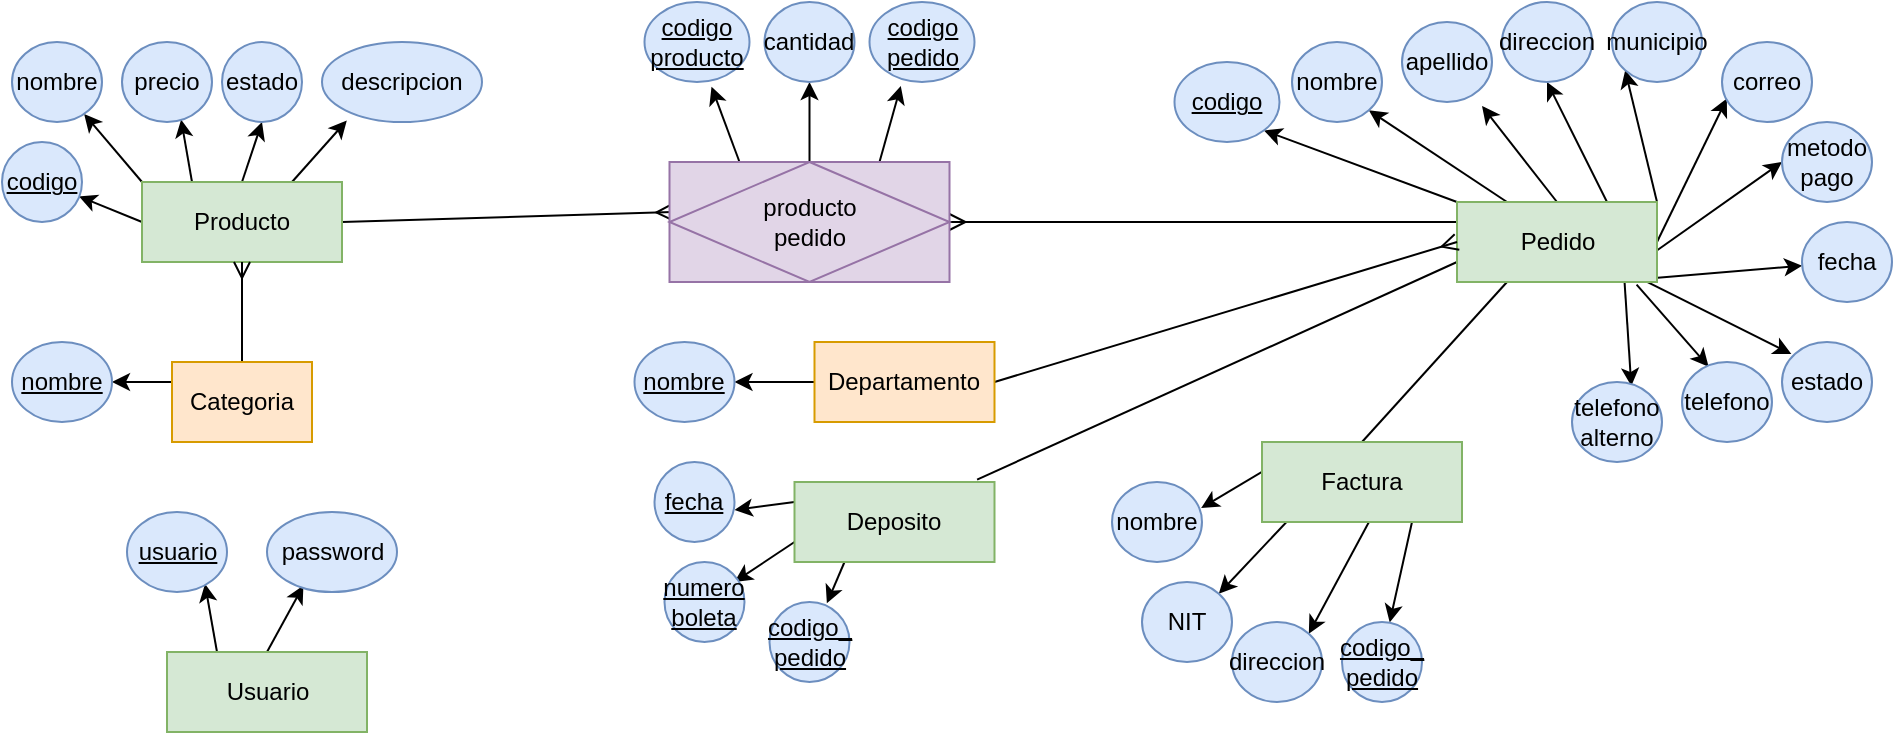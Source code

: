 <mxfile version="13.9.9" type="device"><diagram id="AM106yRIWEVmuJkvlT5K" name="Página-1"><mxGraphModel dx="1108" dy="829" grid="1" gridSize="10" guides="1" tooltips="1" connect="1" arrows="1" fold="1" page="1" pageScale="1" pageWidth="1654" pageHeight="2336" math="0" shadow="0"><root><mxCell id="0"/><mxCell id="1" parent="0"/><mxCell id="d9afDh3DfvdkVDlsARq--59" style="edgeStyle=none;rounded=0;orthogonalLoop=1;jettySize=auto;html=1;exitX=0;exitY=0.5;exitDx=0;exitDy=0;entryX=0.961;entryY=0.679;entryDx=0;entryDy=0;entryPerimeter=0;" edge="1" parent="1" source="d9afDh3DfvdkVDlsARq--2" target="d9afDh3DfvdkVDlsARq--3"><mxGeometry relative="1" as="geometry"/></mxCell><mxCell id="d9afDh3DfvdkVDlsARq--60" style="edgeStyle=none;rounded=0;orthogonalLoop=1;jettySize=auto;html=1;exitX=0;exitY=0;exitDx=0;exitDy=0;" edge="1" parent="1" source="d9afDh3DfvdkVDlsARq--2" target="d9afDh3DfvdkVDlsARq--4"><mxGeometry relative="1" as="geometry"/></mxCell><mxCell id="d9afDh3DfvdkVDlsARq--61" style="edgeStyle=none;rounded=0;orthogonalLoop=1;jettySize=auto;html=1;exitX=0.25;exitY=0;exitDx=0;exitDy=0;entryX=0.657;entryY=0.969;entryDx=0;entryDy=0;entryPerimeter=0;" edge="1" parent="1" source="d9afDh3DfvdkVDlsARq--2" target="d9afDh3DfvdkVDlsARq--6"><mxGeometry relative="1" as="geometry"/></mxCell><mxCell id="d9afDh3DfvdkVDlsARq--62" style="edgeStyle=none;rounded=0;orthogonalLoop=1;jettySize=auto;html=1;exitX=0.5;exitY=0;exitDx=0;exitDy=0;entryX=0.5;entryY=1;entryDx=0;entryDy=0;" edge="1" parent="1" source="d9afDh3DfvdkVDlsARq--2" target="d9afDh3DfvdkVDlsARq--12"><mxGeometry relative="1" as="geometry"/></mxCell><mxCell id="d9afDh3DfvdkVDlsARq--63" style="edgeStyle=none;rounded=0;orthogonalLoop=1;jettySize=auto;html=1;exitX=0.75;exitY=0;exitDx=0;exitDy=0;entryX=0.155;entryY=0.981;entryDx=0;entryDy=0;entryPerimeter=0;" edge="1" parent="1" source="d9afDh3DfvdkVDlsARq--2" target="d9afDh3DfvdkVDlsARq--8"><mxGeometry relative="1" as="geometry"/></mxCell><mxCell id="d9afDh3DfvdkVDlsARq--77" style="edgeStyle=none;rounded=0;orthogonalLoop=1;jettySize=auto;html=1;exitX=1;exitY=0.5;exitDx=0;exitDy=0;entryX=0.01;entryY=0.417;entryDx=0;entryDy=0;entryPerimeter=0;endArrow=ERmany;endFill=0;" edge="1" parent="1" source="d9afDh3DfvdkVDlsARq--2" target="d9afDh3DfvdkVDlsARq--76"><mxGeometry relative="1" as="geometry"/></mxCell><mxCell id="d9afDh3DfvdkVDlsARq--2" value="Producto" style="whiteSpace=wrap;html=1;align=center;fillColor=#d5e8d4;strokeColor=#82b366;" vertex="1" parent="1"><mxGeometry x="90" y="100" width="100" height="40" as="geometry"/></mxCell><mxCell id="d9afDh3DfvdkVDlsARq--3" value="codigo" style="ellipse;whiteSpace=wrap;html=1;align=center;fillColor=#dae8fc;strokeColor=#6c8ebf;fontStyle=4" vertex="1" parent="1"><mxGeometry x="20" y="80" width="40" height="40" as="geometry"/></mxCell><mxCell id="d9afDh3DfvdkVDlsARq--4" value="nombre" style="ellipse;whiteSpace=wrap;html=1;align=center;fillColor=#dae8fc;strokeColor=#6c8ebf;" vertex="1" parent="1"><mxGeometry x="25" y="30" width="45" height="40" as="geometry"/></mxCell><mxCell id="d9afDh3DfvdkVDlsARq--6" value="precio" style="ellipse;whiteSpace=wrap;html=1;align=center;fillColor=#dae8fc;strokeColor=#6c8ebf;" vertex="1" parent="1"><mxGeometry x="80" y="30" width="45" height="40" as="geometry"/></mxCell><mxCell id="d9afDh3DfvdkVDlsARq--8" value="descripcion" style="ellipse;whiteSpace=wrap;html=1;align=center;fillColor=#dae8fc;strokeColor=#6c8ebf;" vertex="1" parent="1"><mxGeometry x="180" y="30" width="80" height="40" as="geometry"/></mxCell><mxCell id="d9afDh3DfvdkVDlsARq--64" style="edgeStyle=none;rounded=0;orthogonalLoop=1;jettySize=auto;html=1;exitX=0;exitY=0.25;exitDx=0;exitDy=0;entryX=1;entryY=0.5;entryDx=0;entryDy=0;" edge="1" parent="1" source="d9afDh3DfvdkVDlsARq--11" target="d9afDh3DfvdkVDlsARq--13"><mxGeometry relative="1" as="geometry"/></mxCell><mxCell id="d9afDh3DfvdkVDlsARq--74" style="edgeStyle=none;rounded=0;orthogonalLoop=1;jettySize=auto;html=1;exitX=0.5;exitY=0;exitDx=0;exitDy=0;endArrow=ERmany;endFill=0;" edge="1" parent="1" source="d9afDh3DfvdkVDlsARq--11" target="d9afDh3DfvdkVDlsARq--2"><mxGeometry relative="1" as="geometry"/></mxCell><mxCell id="d9afDh3DfvdkVDlsARq--11" value="Categoria" style="whiteSpace=wrap;html=1;align=center;fillColor=#ffe6cc;strokeColor=#d79b00;" vertex="1" parent="1"><mxGeometry x="105" y="190" width="70" height="40" as="geometry"/></mxCell><mxCell id="d9afDh3DfvdkVDlsARq--12" value="estado" style="ellipse;whiteSpace=wrap;html=1;align=center;fillColor=#dae8fc;strokeColor=#6c8ebf;" vertex="1" parent="1"><mxGeometry x="130" y="30" width="40" height="40" as="geometry"/></mxCell><mxCell id="d9afDh3DfvdkVDlsARq--13" value="nombre" style="ellipse;whiteSpace=wrap;html=1;align=center;fillColor=#dae8fc;strokeColor=#6c8ebf;fontStyle=4" vertex="1" parent="1"><mxGeometry x="25" y="180" width="50" height="40" as="geometry"/></mxCell><mxCell id="d9afDh3DfvdkVDlsARq--48" style="rounded=0;orthogonalLoop=1;jettySize=auto;html=1;exitX=0;exitY=0;exitDx=0;exitDy=0;entryX=1;entryY=1;entryDx=0;entryDy=0;" edge="1" parent="1" source="d9afDh3DfvdkVDlsARq--15" target="d9afDh3DfvdkVDlsARq--16"><mxGeometry relative="1" as="geometry"/></mxCell><mxCell id="d9afDh3DfvdkVDlsARq--49" style="edgeStyle=none;rounded=0;orthogonalLoop=1;jettySize=auto;html=1;exitX=0.25;exitY=0;exitDx=0;exitDy=0;entryX=1;entryY=1;entryDx=0;entryDy=0;" edge="1" parent="1" source="d9afDh3DfvdkVDlsARq--15" target="d9afDh3DfvdkVDlsARq--19"><mxGeometry relative="1" as="geometry"/></mxCell><mxCell id="d9afDh3DfvdkVDlsARq--50" style="edgeStyle=none;rounded=0;orthogonalLoop=1;jettySize=auto;html=1;exitX=0.5;exitY=0;exitDx=0;exitDy=0;entryX=0.889;entryY=1.05;entryDx=0;entryDy=0;entryPerimeter=0;" edge="1" parent="1" source="d9afDh3DfvdkVDlsARq--15" target="d9afDh3DfvdkVDlsARq--20"><mxGeometry relative="1" as="geometry"/></mxCell><mxCell id="d9afDh3DfvdkVDlsARq--51" style="edgeStyle=none;rounded=0;orthogonalLoop=1;jettySize=auto;html=1;exitX=0.75;exitY=0;exitDx=0;exitDy=0;entryX=0.5;entryY=1;entryDx=0;entryDy=0;" edge="1" parent="1" source="d9afDh3DfvdkVDlsARq--15" target="d9afDh3DfvdkVDlsARq--22"><mxGeometry relative="1" as="geometry"/></mxCell><mxCell id="d9afDh3DfvdkVDlsARq--52" style="edgeStyle=none;rounded=0;orthogonalLoop=1;jettySize=auto;html=1;exitX=1;exitY=0;exitDx=0;exitDy=0;entryX=0;entryY=1;entryDx=0;entryDy=0;" edge="1" parent="1" source="d9afDh3DfvdkVDlsARq--15" target="d9afDh3DfvdkVDlsARq--25"><mxGeometry relative="1" as="geometry"/></mxCell><mxCell id="d9afDh3DfvdkVDlsARq--53" style="edgeStyle=none;rounded=0;orthogonalLoop=1;jettySize=auto;html=1;exitX=1;exitY=0.5;exitDx=0;exitDy=0;entryX=0.054;entryY=0.707;entryDx=0;entryDy=0;entryPerimeter=0;" edge="1" parent="1" source="d9afDh3DfvdkVDlsARq--15" target="d9afDh3DfvdkVDlsARq--23"><mxGeometry relative="1" as="geometry"/></mxCell><mxCell id="d9afDh3DfvdkVDlsARq--54" style="edgeStyle=none;rounded=0;orthogonalLoop=1;jettySize=auto;html=1;exitX=0.994;exitY=0.616;exitDx=0;exitDy=0;entryX=0;entryY=0.5;entryDx=0;entryDy=0;exitPerimeter=0;" edge="1" parent="1" source="d9afDh3DfvdkVDlsARq--15" target="d9afDh3DfvdkVDlsARq--36"><mxGeometry relative="1" as="geometry"/></mxCell><mxCell id="d9afDh3DfvdkVDlsARq--55" style="edgeStyle=none;rounded=0;orthogonalLoop=1;jettySize=auto;html=1;exitX=0.75;exitY=1;exitDx=0;exitDy=0;" edge="1" parent="1" source="d9afDh3DfvdkVDlsARq--15" target="d9afDh3DfvdkVDlsARq--38"><mxGeometry relative="1" as="geometry"/></mxCell><mxCell id="d9afDh3DfvdkVDlsARq--56" style="edgeStyle=none;rounded=0;orthogonalLoop=1;jettySize=auto;html=1;exitX=0.933;exitY=0.976;exitDx=0;exitDy=0;entryX=0.104;entryY=0.15;entryDx=0;entryDy=0;entryPerimeter=0;exitPerimeter=0;" edge="1" parent="1" source="d9afDh3DfvdkVDlsARq--15" target="d9afDh3DfvdkVDlsARq--35"><mxGeometry relative="1" as="geometry"/></mxCell><mxCell id="d9afDh3DfvdkVDlsARq--57" style="edgeStyle=none;rounded=0;orthogonalLoop=1;jettySize=auto;html=1;exitX=0.898;exitY=1.033;exitDx=0;exitDy=0;entryX=0.296;entryY=0.058;entryDx=0;entryDy=0;entryPerimeter=0;exitPerimeter=0;" edge="1" parent="1" source="d9afDh3DfvdkVDlsARq--15" target="d9afDh3DfvdkVDlsARq--27"><mxGeometry relative="1" as="geometry"/></mxCell><mxCell id="d9afDh3DfvdkVDlsARq--58" style="edgeStyle=none;rounded=0;orthogonalLoop=1;jettySize=auto;html=1;exitX=0.838;exitY=1.008;exitDx=0;exitDy=0;entryX=0.659;entryY=0.05;entryDx=0;entryDy=0;exitPerimeter=0;entryPerimeter=0;" edge="1" parent="1" source="d9afDh3DfvdkVDlsARq--15" target="d9afDh3DfvdkVDlsARq--28"><mxGeometry relative="1" as="geometry"/></mxCell><mxCell id="d9afDh3DfvdkVDlsARq--78" style="edgeStyle=none;rounded=0;orthogonalLoop=1;jettySize=auto;html=1;exitX=0;exitY=0.25;exitDx=0;exitDy=0;entryX=1;entryY=0.5;entryDx=0;entryDy=0;endArrow=ERmany;endFill=0;" edge="1" parent="1" source="d9afDh3DfvdkVDlsARq--15" target="d9afDh3DfvdkVDlsARq--76"><mxGeometry relative="1" as="geometry"/></mxCell><mxCell id="d9afDh3DfvdkVDlsARq--88" style="edgeStyle=none;rounded=0;orthogonalLoop=1;jettySize=auto;html=1;exitX=0;exitY=0.75;exitDx=0;exitDy=0;entryX=0.913;entryY=-0.03;entryDx=0;entryDy=0;entryPerimeter=0;endArrow=none;endFill=0;" edge="1" parent="1" source="d9afDh3DfvdkVDlsARq--15" target="d9afDh3DfvdkVDlsARq--40"><mxGeometry relative="1" as="geometry"/></mxCell><mxCell id="d9afDh3DfvdkVDlsARq--89" style="edgeStyle=none;rounded=0;orthogonalLoop=1;jettySize=auto;html=1;exitX=0.25;exitY=1;exitDx=0;exitDy=0;entryX=0.5;entryY=0;entryDx=0;entryDy=0;endArrow=none;endFill=0;" edge="1" parent="1" source="d9afDh3DfvdkVDlsARq--15" target="d9afDh3DfvdkVDlsARq--30"><mxGeometry relative="1" as="geometry"/></mxCell><mxCell id="d9afDh3DfvdkVDlsARq--15" value="Pedido" style="whiteSpace=wrap;html=1;align=center;fillColor=#d5e8d4;strokeColor=#82b366;" vertex="1" parent="1"><mxGeometry x="747.5" y="110" width="100" height="40" as="geometry"/></mxCell><mxCell id="d9afDh3DfvdkVDlsARq--16" value="codigo" style="ellipse;whiteSpace=wrap;html=1;align=center;fillColor=#dae8fc;strokeColor=#6c8ebf;fontStyle=4" vertex="1" parent="1"><mxGeometry x="606.25" y="40" width="52.5" height="40" as="geometry"/></mxCell><mxCell id="d9afDh3DfvdkVDlsARq--19" value="nombre" style="ellipse;whiteSpace=wrap;html=1;align=center;fillColor=#dae8fc;strokeColor=#6c8ebf;" vertex="1" parent="1"><mxGeometry x="665" y="30" width="45" height="40" as="geometry"/></mxCell><mxCell id="d9afDh3DfvdkVDlsARq--20" value="apellido" style="ellipse;whiteSpace=wrap;html=1;align=center;fillColor=#dae8fc;strokeColor=#6c8ebf;" vertex="1" parent="1"><mxGeometry x="720" y="20" width="45" height="40" as="geometry"/></mxCell><mxCell id="d9afDh3DfvdkVDlsARq--22" value="direccion" style="ellipse;whiteSpace=wrap;html=1;align=center;fillColor=#dae8fc;strokeColor=#6c8ebf;" vertex="1" parent="1"><mxGeometry x="770" y="10" width="45" height="40" as="geometry"/></mxCell><mxCell id="d9afDh3DfvdkVDlsARq--23" value="correo" style="ellipse;whiteSpace=wrap;html=1;align=center;fillColor=#dae8fc;strokeColor=#6c8ebf;" vertex="1" parent="1"><mxGeometry x="880" y="30" width="45" height="40" as="geometry"/></mxCell><mxCell id="d9afDh3DfvdkVDlsARq--66" style="edgeStyle=none;rounded=0;orthogonalLoop=1;jettySize=auto;html=1;exitX=0;exitY=0.5;exitDx=0;exitDy=0;entryX=1;entryY=0.5;entryDx=0;entryDy=0;" edge="1" parent="1" source="d9afDh3DfvdkVDlsARq--24" target="d9afDh3DfvdkVDlsARq--34"><mxGeometry relative="1" as="geometry"/></mxCell><mxCell id="d9afDh3DfvdkVDlsARq--86" style="edgeStyle=none;rounded=0;orthogonalLoop=1;jettySize=auto;html=1;exitX=1;exitY=0.5;exitDx=0;exitDy=0;entryX=0;entryY=0.5;entryDx=0;entryDy=0;endArrow=ERmany;endFill=0;" edge="1" parent="1" source="d9afDh3DfvdkVDlsARq--24" target="d9afDh3DfvdkVDlsARq--15"><mxGeometry relative="1" as="geometry"/></mxCell><mxCell id="d9afDh3DfvdkVDlsARq--24" value="Departamento" style="whiteSpace=wrap;html=1;align=center;fillColor=#ffe6cc;strokeColor=#d79b00;" vertex="1" parent="1"><mxGeometry x="426.25" y="180" width="90" height="40" as="geometry"/></mxCell><mxCell id="d9afDh3DfvdkVDlsARq--25" value="municipio" style="ellipse;whiteSpace=wrap;html=1;align=center;fillColor=#dae8fc;strokeColor=#6c8ebf;" vertex="1" parent="1"><mxGeometry x="825" y="10" width="45" height="40" as="geometry"/></mxCell><mxCell id="d9afDh3DfvdkVDlsARq--27" value="telefono" style="ellipse;whiteSpace=wrap;html=1;align=center;fillColor=#dae8fc;strokeColor=#6c8ebf;" vertex="1" parent="1"><mxGeometry x="860" y="190" width="45" height="40" as="geometry"/></mxCell><mxCell id="d9afDh3DfvdkVDlsARq--28" value="telefono&lt;br&gt;alterno" style="ellipse;whiteSpace=wrap;html=1;align=center;fillColor=#dae8fc;strokeColor=#6c8ebf;" vertex="1" parent="1"><mxGeometry x="805" y="200" width="45" height="40" as="geometry"/></mxCell><mxCell id="d9afDh3DfvdkVDlsARq--71" style="edgeStyle=none;rounded=0;orthogonalLoop=1;jettySize=auto;html=1;exitX=0.25;exitY=0;exitDx=0;exitDy=0;entryX=0.99;entryY=0.326;entryDx=0;entryDy=0;entryPerimeter=0;" edge="1" parent="1" source="d9afDh3DfvdkVDlsARq--30" target="d9afDh3DfvdkVDlsARq--33"><mxGeometry relative="1" as="geometry"/></mxCell><mxCell id="d9afDh3DfvdkVDlsARq--72" style="edgeStyle=none;rounded=0;orthogonalLoop=1;jettySize=auto;html=1;exitX=0.5;exitY=0;exitDx=0;exitDy=0;entryX=1;entryY=0;entryDx=0;entryDy=0;" edge="1" parent="1" source="d9afDh3DfvdkVDlsARq--30" target="d9afDh3DfvdkVDlsARq--31"><mxGeometry relative="1" as="geometry"/></mxCell><mxCell id="d9afDh3DfvdkVDlsARq--73" style="edgeStyle=none;rounded=0;orthogonalLoop=1;jettySize=auto;html=1;exitX=0.75;exitY=0;exitDx=0;exitDy=0;entryX=1;entryY=0;entryDx=0;entryDy=0;" edge="1" parent="1" source="d9afDh3DfvdkVDlsARq--30" target="d9afDh3DfvdkVDlsARq--32"><mxGeometry relative="1" as="geometry"/></mxCell><mxCell id="d9afDh3DfvdkVDlsARq--94" style="edgeStyle=none;rounded=0;orthogonalLoop=1;jettySize=auto;html=1;exitX=0.75;exitY=1;exitDx=0;exitDy=0;entryX=0.596;entryY=0.005;entryDx=0;entryDy=0;entryPerimeter=0;endArrow=classic;endFill=1;" edge="1" parent="1" source="d9afDh3DfvdkVDlsARq--30" target="d9afDh3DfvdkVDlsARq--93"><mxGeometry relative="1" as="geometry"/></mxCell><mxCell id="d9afDh3DfvdkVDlsARq--30" value="Factura" style="whiteSpace=wrap;html=1;align=center;fillColor=#d5e8d4;strokeColor=#82b366;" vertex="1" parent="1"><mxGeometry x="650" y="230" width="100" height="40" as="geometry"/></mxCell><mxCell id="d9afDh3DfvdkVDlsARq--31" value="NIT" style="ellipse;whiteSpace=wrap;html=1;align=center;fillColor=#dae8fc;strokeColor=#6c8ebf;" vertex="1" parent="1"><mxGeometry x="590" y="300" width="45" height="40" as="geometry"/></mxCell><mxCell id="d9afDh3DfvdkVDlsARq--32" value="direccion" style="ellipse;whiteSpace=wrap;html=1;align=center;fillColor=#dae8fc;strokeColor=#6c8ebf;" vertex="1" parent="1"><mxGeometry x="635" y="320" width="45" height="40" as="geometry"/></mxCell><mxCell id="d9afDh3DfvdkVDlsARq--33" value="nombre" style="ellipse;whiteSpace=wrap;html=1;align=center;fillColor=#dae8fc;strokeColor=#6c8ebf;" vertex="1" parent="1"><mxGeometry x="575" y="250" width="45" height="40" as="geometry"/></mxCell><mxCell id="d9afDh3DfvdkVDlsARq--34" value="nombre" style="ellipse;whiteSpace=wrap;html=1;align=center;fillColor=#dae8fc;strokeColor=#6c8ebf;fontStyle=4" vertex="1" parent="1"><mxGeometry x="336.25" y="180" width="50" height="40" as="geometry"/></mxCell><mxCell id="d9afDh3DfvdkVDlsARq--35" value="estado" style="ellipse;whiteSpace=wrap;html=1;align=center;fillColor=#dae8fc;strokeColor=#6c8ebf;" vertex="1" parent="1"><mxGeometry x="910" y="180" width="45" height="40" as="geometry"/></mxCell><mxCell id="d9afDh3DfvdkVDlsARq--36" value="metodo&lt;br&gt;pago" style="ellipse;whiteSpace=wrap;html=1;align=center;fillColor=#dae8fc;strokeColor=#6c8ebf;" vertex="1" parent="1"><mxGeometry x="910" y="70" width="45" height="40" as="geometry"/></mxCell><mxCell id="d9afDh3DfvdkVDlsARq--38" value="fecha" style="ellipse;whiteSpace=wrap;html=1;align=center;fillColor=#dae8fc;strokeColor=#6c8ebf;" vertex="1" parent="1"><mxGeometry x="920" y="120" width="45" height="40" as="geometry"/></mxCell><mxCell id="d9afDh3DfvdkVDlsARq--67" style="edgeStyle=none;rounded=0;orthogonalLoop=1;jettySize=auto;html=1;exitX=0;exitY=0.25;exitDx=0;exitDy=0;entryX=1.001;entryY=0.6;entryDx=0;entryDy=0;entryPerimeter=0;" edge="1" parent="1" source="d9afDh3DfvdkVDlsARq--40" target="d9afDh3DfvdkVDlsARq--42"><mxGeometry relative="1" as="geometry"/></mxCell><mxCell id="d9afDh3DfvdkVDlsARq--68" style="edgeStyle=none;rounded=0;orthogonalLoop=1;jettySize=auto;html=1;exitX=0;exitY=0.75;exitDx=0;exitDy=0;entryX=0.875;entryY=0.25;entryDx=0;entryDy=0;entryPerimeter=0;" edge="1" parent="1" source="d9afDh3DfvdkVDlsARq--40" target="d9afDh3DfvdkVDlsARq--41"><mxGeometry relative="1" as="geometry"/></mxCell><mxCell id="d9afDh3DfvdkVDlsARq--92" style="edgeStyle=none;rounded=0;orthogonalLoop=1;jettySize=auto;html=1;exitX=0.25;exitY=1;exitDx=0;exitDy=0;entryX=0.717;entryY=0.017;entryDx=0;entryDy=0;entryPerimeter=0;endArrow=classic;endFill=1;" edge="1" parent="1" source="d9afDh3DfvdkVDlsARq--40" target="d9afDh3DfvdkVDlsARq--91"><mxGeometry relative="1" as="geometry"/></mxCell><mxCell id="d9afDh3DfvdkVDlsARq--40" value="Deposito" style="whiteSpace=wrap;html=1;align=center;fillColor=#d5e8d4;strokeColor=#82b366;" vertex="1" parent="1"><mxGeometry x="416.25" y="250" width="100" height="40" as="geometry"/></mxCell><mxCell id="d9afDh3DfvdkVDlsARq--41" value="numero&lt;br&gt;boleta" style="ellipse;whiteSpace=wrap;html=1;align=center;fillColor=#dae8fc;strokeColor=#6c8ebf;fontStyle=4" vertex="1" parent="1"><mxGeometry x="351.25" y="290" width="40" height="40" as="geometry"/></mxCell><mxCell id="d9afDh3DfvdkVDlsARq--42" value="fecha" style="ellipse;whiteSpace=wrap;html=1;align=center;fillColor=#dae8fc;strokeColor=#6c8ebf;fontStyle=4" vertex="1" parent="1"><mxGeometry x="346.25" y="240" width="40" height="40" as="geometry"/></mxCell><mxCell id="d9afDh3DfvdkVDlsARq--69" style="edgeStyle=none;rounded=0;orthogonalLoop=1;jettySize=auto;html=1;exitX=0.25;exitY=0;exitDx=0;exitDy=0;entryX=0.78;entryY=0.9;entryDx=0;entryDy=0;entryPerimeter=0;" edge="1" parent="1" source="d9afDh3DfvdkVDlsARq--43" target="d9afDh3DfvdkVDlsARq--45"><mxGeometry relative="1" as="geometry"/></mxCell><mxCell id="d9afDh3DfvdkVDlsARq--70" style="edgeStyle=none;rounded=0;orthogonalLoop=1;jettySize=auto;html=1;exitX=0.5;exitY=0;exitDx=0;exitDy=0;entryX=0.28;entryY=0.92;entryDx=0;entryDy=0;entryPerimeter=0;" edge="1" parent="1" source="d9afDh3DfvdkVDlsARq--43" target="d9afDh3DfvdkVDlsARq--46"><mxGeometry relative="1" as="geometry"/></mxCell><mxCell id="d9afDh3DfvdkVDlsARq--43" value="Usuario" style="whiteSpace=wrap;html=1;align=center;fillColor=#d5e8d4;strokeColor=#82b366;" vertex="1" parent="1"><mxGeometry x="102.5" y="335" width="100" height="40" as="geometry"/></mxCell><mxCell id="d9afDh3DfvdkVDlsARq--45" value="usuario" style="ellipse;whiteSpace=wrap;html=1;align=center;fillColor=#dae8fc;strokeColor=#6c8ebf;fontStyle=4" vertex="1" parent="1"><mxGeometry x="82.5" y="265" width="50" height="40" as="geometry"/></mxCell><mxCell id="d9afDh3DfvdkVDlsARq--46" value="password" style="ellipse;whiteSpace=wrap;html=1;align=center;fillColor=#dae8fc;strokeColor=#6c8ebf;" vertex="1" parent="1"><mxGeometry x="152.5" y="265" width="65" height="40" as="geometry"/></mxCell><mxCell id="d9afDh3DfvdkVDlsARq--81" style="edgeStyle=none;rounded=0;orthogonalLoop=1;jettySize=auto;html=1;exitX=0.5;exitY=0;exitDx=0;exitDy=0;entryX=0.5;entryY=1;entryDx=0;entryDy=0;endArrow=classic;endFill=1;" edge="1" parent="1" source="d9afDh3DfvdkVDlsARq--76" target="d9afDh3DfvdkVDlsARq--80"><mxGeometry relative="1" as="geometry"/></mxCell><mxCell id="d9afDh3DfvdkVDlsARq--84" style="edgeStyle=none;rounded=0;orthogonalLoop=1;jettySize=auto;html=1;exitX=0.25;exitY=0;exitDx=0;exitDy=0;entryX=0.638;entryY=1.058;entryDx=0;entryDy=0;entryPerimeter=0;endArrow=classic;endFill=1;" edge="1" parent="1" source="d9afDh3DfvdkVDlsARq--76" target="d9afDh3DfvdkVDlsARq--83"><mxGeometry relative="1" as="geometry"/></mxCell><mxCell id="d9afDh3DfvdkVDlsARq--85" style="edgeStyle=none;rounded=0;orthogonalLoop=1;jettySize=auto;html=1;exitX=0.75;exitY=0;exitDx=0;exitDy=0;entryX=0.298;entryY=1.05;entryDx=0;entryDy=0;entryPerimeter=0;endArrow=classic;endFill=1;" edge="1" parent="1" source="d9afDh3DfvdkVDlsARq--76" target="d9afDh3DfvdkVDlsARq--82"><mxGeometry relative="1" as="geometry"/></mxCell><mxCell id="d9afDh3DfvdkVDlsARq--76" value="producto&lt;br&gt;pedido" style="shape=associativeEntity;whiteSpace=wrap;html=1;align=center;fillColor=#e1d5e7;strokeColor=#9673a6;" vertex="1" parent="1"><mxGeometry x="353.75" y="90" width="140" height="60" as="geometry"/></mxCell><mxCell id="d9afDh3DfvdkVDlsARq--80" value="cantidad" style="ellipse;whiteSpace=wrap;html=1;align=center;fillColor=#dae8fc;strokeColor=#6c8ebf;" vertex="1" parent="1"><mxGeometry x="401.25" y="10" width="45" height="40" as="geometry"/></mxCell><mxCell id="d9afDh3DfvdkVDlsARq--82" value="codigo&lt;br&gt;pedido" style="ellipse;whiteSpace=wrap;html=1;align=center;fillColor=#dae8fc;strokeColor=#6c8ebf;fontStyle=4" vertex="1" parent="1"><mxGeometry x="453.75" y="10" width="52.5" height="40" as="geometry"/></mxCell><mxCell id="d9afDh3DfvdkVDlsARq--83" value="codigo&lt;br&gt;producto" style="ellipse;whiteSpace=wrap;html=1;align=center;fillColor=#dae8fc;strokeColor=#6c8ebf;fontStyle=4" vertex="1" parent="1"><mxGeometry x="341.25" y="10" width="52.5" height="40" as="geometry"/></mxCell><mxCell id="d9afDh3DfvdkVDlsARq--91" value="codigo_&lt;br&gt;pedido" style="ellipse;whiteSpace=wrap;html=1;align=center;fillColor=#dae8fc;strokeColor=#6c8ebf;fontStyle=4" vertex="1" parent="1"><mxGeometry x="403.75" y="310" width="40" height="40" as="geometry"/></mxCell><mxCell id="d9afDh3DfvdkVDlsARq--93" value="codigo_&lt;br&gt;pedido" style="ellipse;whiteSpace=wrap;html=1;align=center;fillColor=#dae8fc;strokeColor=#6c8ebf;fontStyle=4" vertex="1" parent="1"><mxGeometry x="690" y="320" width="40" height="40" as="geometry"/></mxCell></root></mxGraphModel></diagram></mxfile>
